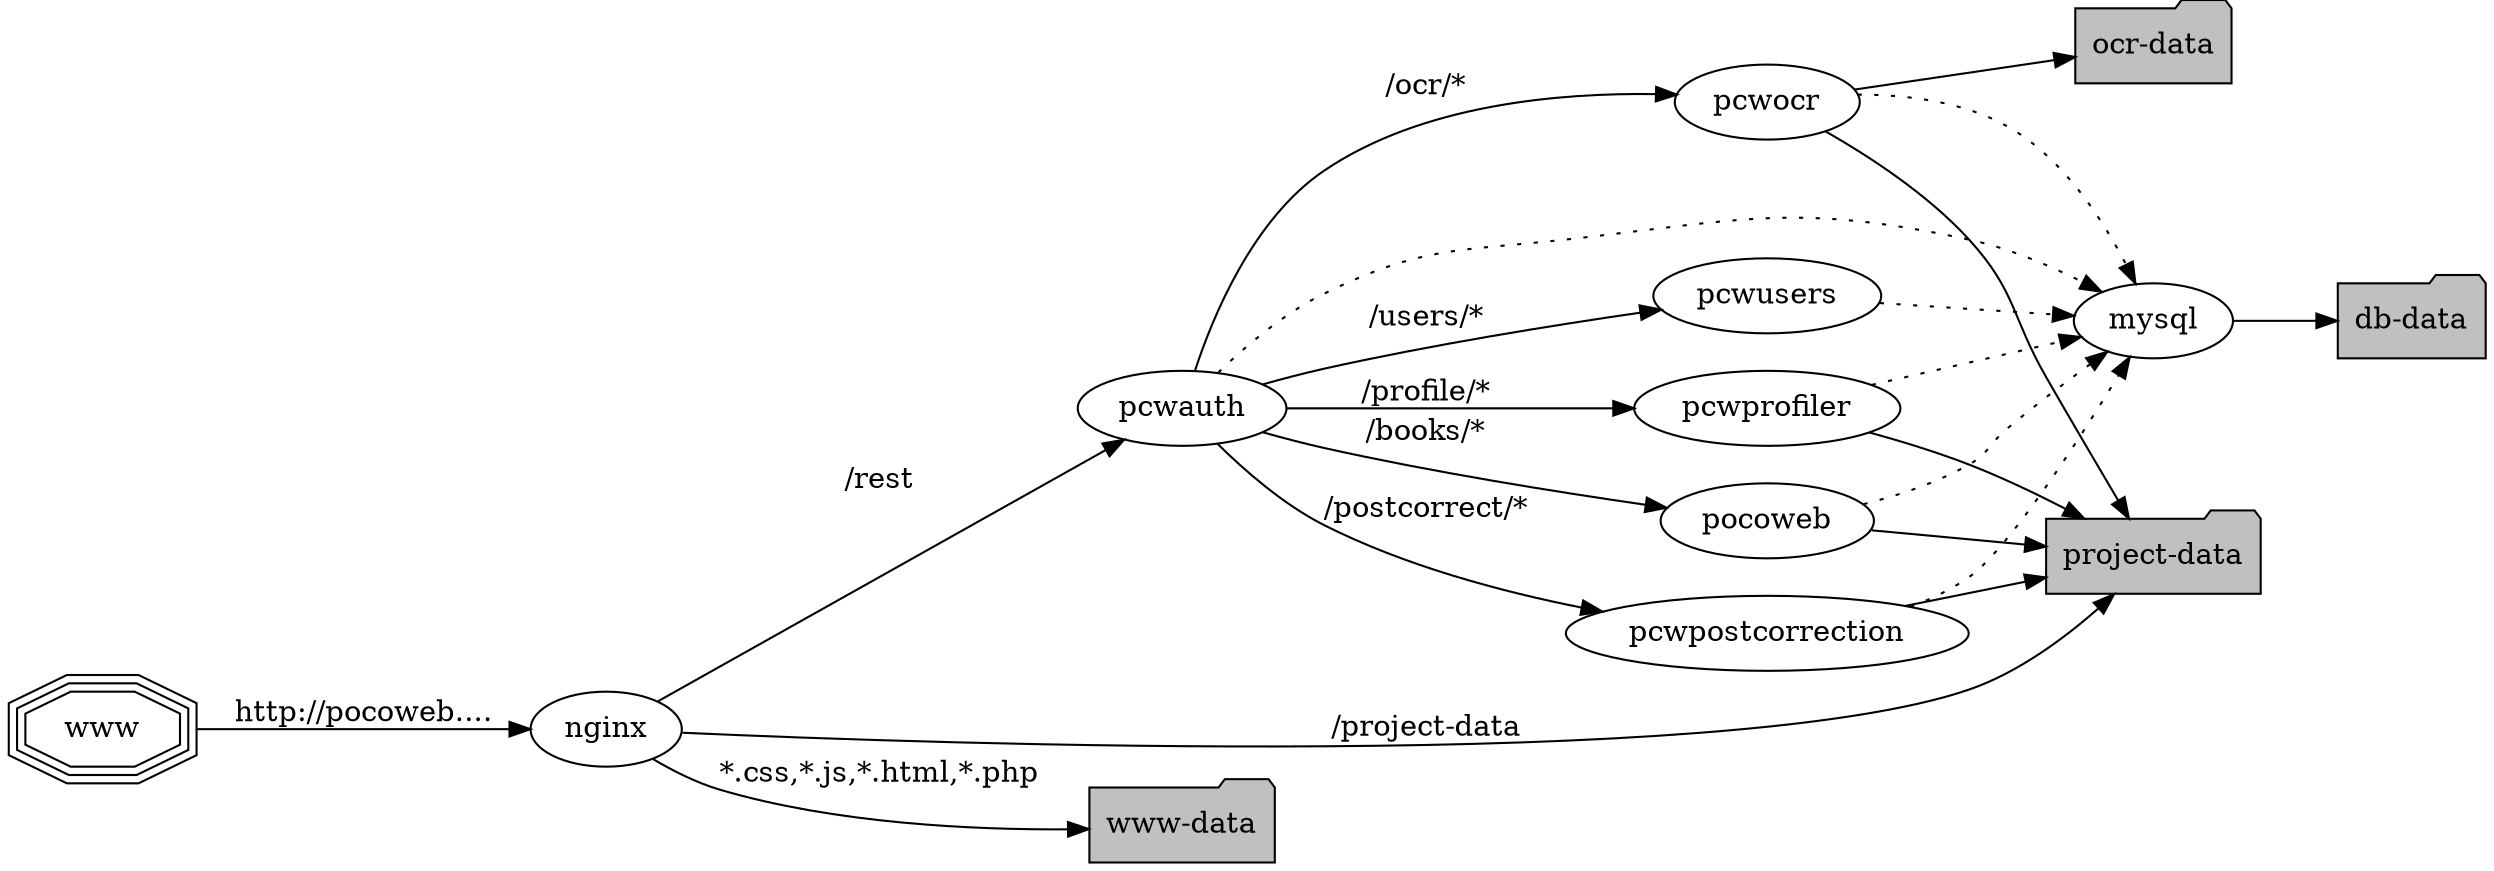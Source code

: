 digraph ov {
 rankdir=LR;
 www [shape=tripleoctagon]
 nginx
 pocoweb
 mysql
 pcwauth
 pcwusers
 pcwprofiler
 pcwpostcorrection
 pcwocr
 wwwd [label="www-data" shape=folder fillcolor=gray style=filled]
 projectd [label="project-data" shape=folder fillcolor=gray style=filled]
 ocrd [label="ocr-data" shape=folder fillcolor=gray style=filled]
 dbd [label="db-data" shape=folder fillcolor=gray style=filled]

 www -> nginx [label="http://pocoweb...."]
 nginx -> pcwauth [label="/rest"]
 nginx -> projectd [label="/project-data"]
 nginx -> wwwd [label="*.css,*.js,*.html,*.php"]
 pocoweb -> mysql [style=dotted]
 pocoweb -> projectd
 pcwauth -> pocoweb [label="/books/*"]
 pcwauth -> pcwusers [label="/users/*"]
 pcwauth -> pcwocr [label="/ocr/*"]
 pcwauth -> pcwprofiler [label="/profile/*"]
 pcwauth -> pcwpostcorrection [label="/postcorrect/*"]
 pcwauth -> mysql [style=dotted]
 pcwprofiler -> projectd
 pcwprofiler -> mysql [style=dotted]
 pcwpostcorrection -> projectd
 pcwpostcorrection -> mysql [style=dotted]
 pcwocr -> projectd
 pcwocr -> mysql [style=dotted]
 pcwocr -> ocrd
 pcwusers -> mysql [style=dotted]
 mysql -> dbd
}
